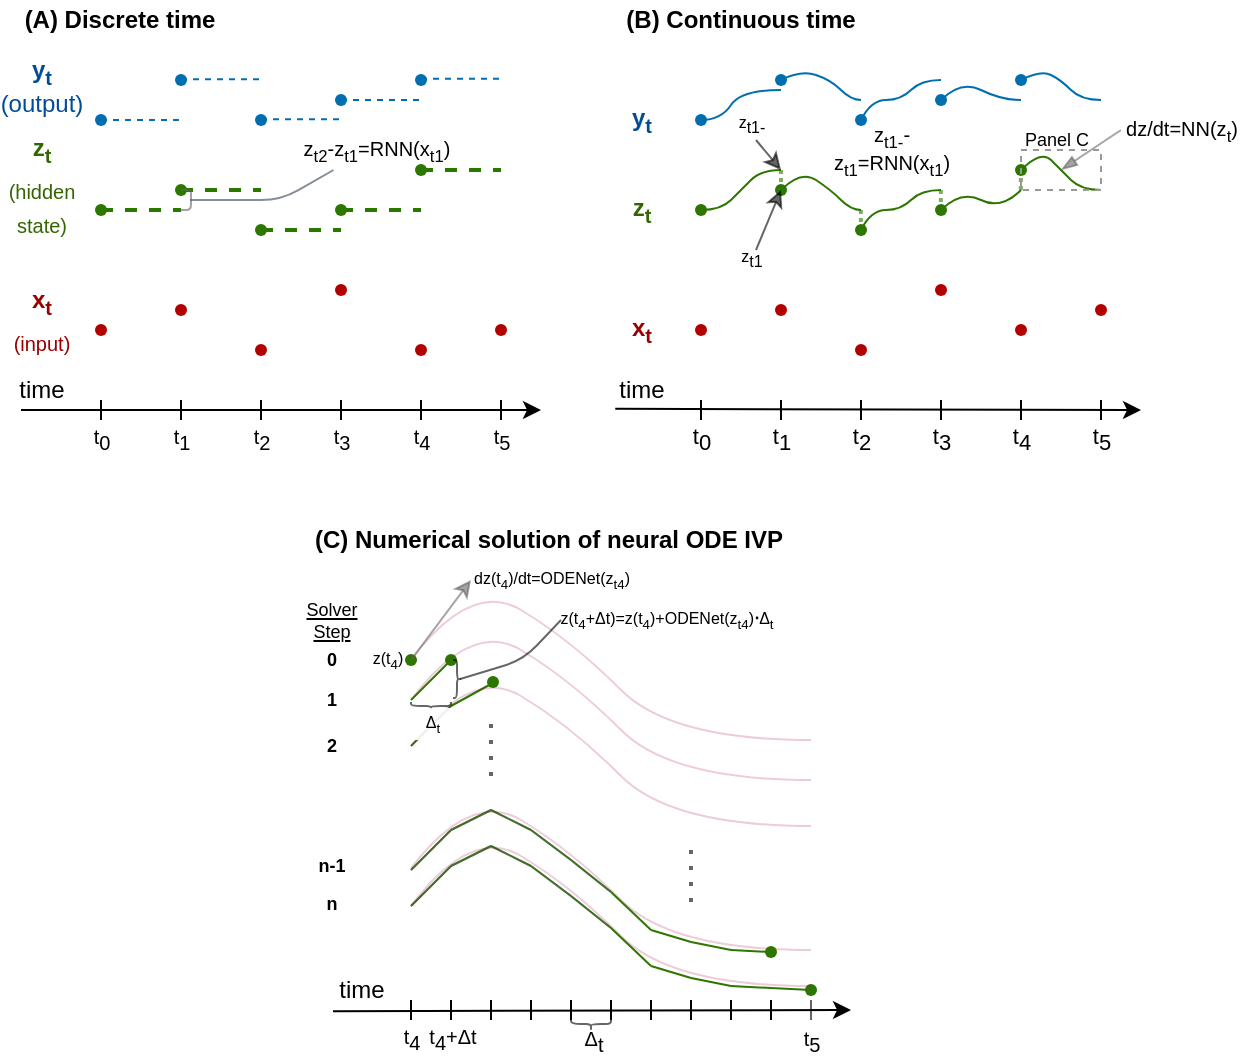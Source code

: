 <mxfile version="15.1.0" type="github">
  <diagram id="jBadv7jzQk303qV6k1zK" name="Page-1">
    <mxGraphModel dx="1648" dy="905" grid="1" gridSize="10" guides="1" tooltips="1" connect="1" arrows="1" fold="1" page="1" pageScale="1" pageWidth="850" pageHeight="1100" math="0" shadow="0">
      <root>
        <mxCell id="0" />
        <mxCell id="1" parent="0" />
        <mxCell id="RxjEodVqocuGxgpkdKOe-25" value="" style="endArrow=none;html=1;fontSize=8;fontColor=#000000;strokeWidth=1;fillColor=#60a917;strokeColor=#2D7600;" parent="1" edge="1">
          <mxGeometry width="50" height="50" relative="1" as="geometry">
            <mxPoint x="242.5" y="453" as="sourcePoint" />
            <mxPoint x="262.5" y="442" as="targetPoint" />
          </mxGeometry>
        </mxCell>
        <mxCell id="RxjEodVqocuGxgpkdKOe-24" value="" style="endArrow=none;html=1;fontSize=8;fontColor=#000000;strokeWidth=1;fillColor=#60a917;strokeColor=#2D7600;" parent="1" edge="1">
          <mxGeometry width="50" height="50" relative="1" as="geometry">
            <mxPoint x="222.5" y="473" as="sourcePoint" />
            <mxPoint x="242.5" y="453" as="targetPoint" />
          </mxGeometry>
        </mxCell>
        <mxCell id="R_-WvSaThvEhrNufHfvD-218" value="" style="curved=1;endArrow=none;html=1;fontSize=8;fontColor=#000000;strokeWidth=1;opacity=20;endFill=0;fillColor=#d80073;strokeColor=#A50040;" parent="1" edge="1">
          <mxGeometry width="50" height="50" relative="1" as="geometry">
            <mxPoint x="222.5" y="473" as="sourcePoint" />
            <mxPoint x="422.5" y="513" as="targetPoint" />
            <Array as="points">
              <mxPoint x="252.5" y="433" />
              <mxPoint x="302.5" y="463" />
              <mxPoint x="352.5" y="513" />
            </Array>
          </mxGeometry>
        </mxCell>
        <mxCell id="R_-WvSaThvEhrNufHfvD-186" value="" style="shape=waypoint;sketch=0;fillStyle=solid;size=6;pointerEvents=1;points=[];fillColor=#60a917;resizable=0;rotatable=0;perimeter=centerPerimeter;snapToPoint=1;fontSize=8;fontColor=#ffffff;strokeWidth=1;strokeColor=#2D7600;" parent="1" vertex="1">
          <mxGeometry x="202.5" y="410" width="40" height="40" as="geometry" />
        </mxCell>
        <mxCell id="R_-WvSaThvEhrNufHfvD-189" value="" style="shape=waypoint;sketch=0;fillStyle=solid;size=6;pointerEvents=1;points=[];fillColor=#60a917;resizable=0;rotatable=0;perimeter=centerPerimeter;snapToPoint=1;fontSize=8;fontColor=#ffffff;strokeWidth=1;strokeColor=#2D7600;" parent="1" vertex="1">
          <mxGeometry x="222.5" y="410" width="40" height="40" as="geometry" />
        </mxCell>
        <mxCell id="R_-WvSaThvEhrNufHfvD-1" value="" style="endArrow=classic;html=1;endFill=1;exitX=0.25;exitY=1;exitDx=0;exitDy=0;" parent="1" edge="1" source="R_-WvSaThvEhrNufHfvD-61">
          <mxGeometry width="50" height="50" relative="1" as="geometry">
            <mxPoint x="47.5" y="305" as="sourcePoint" />
            <mxPoint x="287.5" y="305" as="targetPoint" />
          </mxGeometry>
        </mxCell>
        <mxCell id="R_-WvSaThvEhrNufHfvD-2" value="" style="shape=waypoint;sketch=0;fillStyle=solid;size=6;pointerEvents=1;points=[];fillColor=#e51400;resizable=0;rotatable=0;perimeter=centerPerimeter;snapToPoint=1;strokeColor=#B20000;fontColor=#ffffff;" parent="1" vertex="1">
          <mxGeometry x="47.5" y="245" width="40" height="40" as="geometry" />
        </mxCell>
        <mxCell id="R_-WvSaThvEhrNufHfvD-9" value="" style="line;strokeWidth=1;direction=south;html=1;" parent="1" vertex="1">
          <mxGeometry x="62.5" y="300" width="10" height="10" as="geometry" />
        </mxCell>
        <mxCell id="R_-WvSaThvEhrNufHfvD-11" value="" style="line;strokeWidth=1;direction=south;html=1;" parent="1" vertex="1">
          <mxGeometry x="102.5" y="300" width="10" height="10" as="geometry" />
        </mxCell>
        <mxCell id="R_-WvSaThvEhrNufHfvD-12" value="" style="shape=waypoint;sketch=0;fillStyle=solid;size=6;pointerEvents=1;points=[];fillColor=#e51400;resizable=0;rotatable=0;perimeter=centerPerimeter;snapToPoint=1;strokeColor=#B20000;fontColor=#ffffff;" parent="1" vertex="1">
          <mxGeometry x="87.5" y="235" width="40" height="40" as="geometry" />
        </mxCell>
        <mxCell id="R_-WvSaThvEhrNufHfvD-14" value="" style="line;strokeWidth=1;direction=south;html=1;" parent="1" vertex="1">
          <mxGeometry x="142.5" y="300" width="10" height="10" as="geometry" />
        </mxCell>
        <mxCell id="R_-WvSaThvEhrNufHfvD-15" value="" style="shape=waypoint;sketch=0;fillStyle=solid;size=6;pointerEvents=1;points=[];fillColor=#e51400;resizable=0;rotatable=0;perimeter=centerPerimeter;snapToPoint=1;strokeColor=#B20000;fontColor=#ffffff;" parent="1" vertex="1">
          <mxGeometry x="127.5" y="255" width="40" height="40" as="geometry" />
        </mxCell>
        <mxCell id="R_-WvSaThvEhrNufHfvD-16" value="" style="shape=waypoint;sketch=0;fillStyle=solid;size=6;pointerEvents=1;points=[];fillColor=#e51400;resizable=0;rotatable=0;perimeter=centerPerimeter;snapToPoint=1;strokeColor=#B20000;fontColor=#ffffff;" parent="1" vertex="1">
          <mxGeometry x="167.5" y="225" width="40" height="40" as="geometry" />
        </mxCell>
        <mxCell id="R_-WvSaThvEhrNufHfvD-18" value="" style="shape=waypoint;sketch=0;fillStyle=solid;size=6;pointerEvents=1;points=[];fillColor=#e51400;resizable=0;rotatable=0;perimeter=centerPerimeter;snapToPoint=1;strokeColor=#B20000;fontColor=#ffffff;" parent="1" vertex="1">
          <mxGeometry x="207.5" y="255" width="40" height="40" as="geometry" />
        </mxCell>
        <mxCell id="R_-WvSaThvEhrNufHfvD-20" value="" style="line;strokeWidth=1;direction=south;html=1;" parent="1" vertex="1">
          <mxGeometry x="182.5" y="300" width="10" height="10" as="geometry" />
        </mxCell>
        <mxCell id="R_-WvSaThvEhrNufHfvD-21" value="" style="line;strokeWidth=1;direction=south;html=1;" parent="1" vertex="1">
          <mxGeometry x="222.5" y="300" width="10" height="10" as="geometry" />
        </mxCell>
        <mxCell id="R_-WvSaThvEhrNufHfvD-22" value="" style="line;strokeWidth=1;direction=south;html=1;" parent="1" vertex="1">
          <mxGeometry x="262.5" y="300" width="10" height="10" as="geometry" />
        </mxCell>
        <mxCell id="R_-WvSaThvEhrNufHfvD-26" value="" style="shape=waypoint;sketch=0;fillStyle=solid;size=6;pointerEvents=1;points=[];fillColor=#60a917;resizable=0;rotatable=0;perimeter=centerPerimeter;snapToPoint=1;strokeColor=#2D7600;fontColor=#ffffff;" parent="1" vertex="1">
          <mxGeometry x="47.5" y="185" width="40" height="40" as="geometry" />
        </mxCell>
        <mxCell id="R_-WvSaThvEhrNufHfvD-27" value="" style="shape=waypoint;sketch=0;fillStyle=solid;size=6;pointerEvents=1;points=[];fillColor=#60a917;resizable=0;rotatable=0;perimeter=centerPerimeter;snapToPoint=1;strokeColor=#2D7600;fontColor=#ffffff;" parent="1" vertex="1">
          <mxGeometry x="87.5" y="175" width="40" height="40" as="geometry" />
        </mxCell>
        <mxCell id="R_-WvSaThvEhrNufHfvD-28" value="" style="shape=waypoint;sketch=0;fillStyle=solid;size=6;pointerEvents=1;points=[];fillColor=#60a917;resizable=0;rotatable=0;perimeter=centerPerimeter;snapToPoint=1;strokeColor=#2D7600;fontColor=#ffffff;" parent="1" vertex="1">
          <mxGeometry x="127.5" y="195" width="40" height="40" as="geometry" />
        </mxCell>
        <mxCell id="R_-WvSaThvEhrNufHfvD-29" value="" style="shape=waypoint;sketch=0;fillStyle=solid;size=6;pointerEvents=1;points=[];fillColor=#60a917;resizable=0;rotatable=0;perimeter=centerPerimeter;snapToPoint=1;strokeColor=#2D7600;fontColor=#ffffff;" parent="1" vertex="1">
          <mxGeometry x="167.5" y="185" width="40" height="40" as="geometry" />
        </mxCell>
        <mxCell id="R_-WvSaThvEhrNufHfvD-30" value="" style="shape=waypoint;sketch=0;fillStyle=solid;size=6;pointerEvents=1;points=[];fillColor=#60a917;resizable=0;rotatable=0;perimeter=centerPerimeter;snapToPoint=1;strokeColor=#2D7600;fontColor=#ffffff;" parent="1" vertex="1">
          <mxGeometry x="207.5" y="165" width="40" height="40" as="geometry" />
        </mxCell>
        <mxCell id="R_-WvSaThvEhrNufHfvD-33" value="" style="line;strokeWidth=2;html=1;fillColor=#60a917;strokeColor=#2D7600;fontColor=#ffffff;dashed=1;" parent="1" vertex="1">
          <mxGeometry x="67.5" y="200" width="40" height="10" as="geometry" />
        </mxCell>
        <mxCell id="R_-WvSaThvEhrNufHfvD-34" value="" style="line;strokeWidth=2;html=1;fillColor=#60a917;strokeColor=#2D7600;fontColor=#ffffff;dashed=1;" parent="1" vertex="1">
          <mxGeometry x="107.5" y="190" width="40" height="10" as="geometry" />
        </mxCell>
        <mxCell id="R_-WvSaThvEhrNufHfvD-35" value="" style="line;strokeWidth=2;html=1;fillColor=#60a917;strokeColor=#2D7600;fontColor=#ffffff;dashed=1;" parent="1" vertex="1">
          <mxGeometry x="147.5" y="210" width="40" height="10" as="geometry" />
        </mxCell>
        <mxCell id="R_-WvSaThvEhrNufHfvD-36" value="" style="line;strokeWidth=2;html=1;fillColor=#60a917;strokeColor=#2D7600;fontColor=#ffffff;dashed=1;" parent="1" vertex="1">
          <mxGeometry x="187.5" y="200" width="40" height="10" as="geometry" />
        </mxCell>
        <mxCell id="R_-WvSaThvEhrNufHfvD-37" value="" style="line;strokeWidth=2;html=1;fillColor=#60a917;strokeColor=#2D7600;fontColor=#ffffff;dashed=1;" parent="1" vertex="1">
          <mxGeometry x="227.5" y="180" width="40" height="10" as="geometry" />
        </mxCell>
        <mxCell id="R_-WvSaThvEhrNufHfvD-42" value="" style="shape=waypoint;sketch=0;fillStyle=solid;size=6;pointerEvents=1;points=[];fillColor=#1ba1e2;resizable=0;rotatable=0;perimeter=centerPerimeter;snapToPoint=1;strokeColor=#006EAF;fontColor=#ffffff;" parent="1" vertex="1">
          <mxGeometry x="47.5" y="140" width="40" height="40" as="geometry" />
        </mxCell>
        <mxCell id="R_-WvSaThvEhrNufHfvD-43" value="" style="shape=waypoint;sketch=0;fillStyle=solid;size=6;pointerEvents=1;points=[];fillColor=#1ba1e2;resizable=0;rotatable=0;perimeter=centerPerimeter;snapToPoint=1;strokeColor=#006EAF;fontColor=#ffffff;" parent="1" vertex="1">
          <mxGeometry x="87.5" y="120" width="40" height="40" as="geometry" />
        </mxCell>
        <mxCell id="R_-WvSaThvEhrNufHfvD-44" value="" style="shape=waypoint;sketch=0;fillStyle=solid;size=6;pointerEvents=1;points=[];fillColor=#1ba1e2;resizable=0;rotatable=0;perimeter=centerPerimeter;snapToPoint=1;strokeColor=#006EAF;fontColor=#ffffff;" parent="1" vertex="1">
          <mxGeometry x="127.5" y="140" width="40" height="40" as="geometry" />
        </mxCell>
        <mxCell id="R_-WvSaThvEhrNufHfvD-45" value="" style="shape=waypoint;sketch=0;fillStyle=solid;size=6;pointerEvents=1;points=[];fillColor=#1ba1e2;resizable=0;rotatable=0;perimeter=centerPerimeter;snapToPoint=1;strokeColor=#006EAF;fontColor=#ffffff;" parent="1" vertex="1">
          <mxGeometry x="167.5" y="130" width="40" height="40" as="geometry" />
        </mxCell>
        <mxCell id="R_-WvSaThvEhrNufHfvD-46" value="" style="shape=waypoint;sketch=0;fillStyle=solid;size=6;pointerEvents=1;points=[];fillColor=#1ba1e2;resizable=0;rotatable=0;perimeter=centerPerimeter;snapToPoint=1;strokeColor=#006EAF;fontColor=#ffffff;" parent="1" vertex="1">
          <mxGeometry x="207.5" y="120" width="40" height="40" as="geometry" />
        </mxCell>
        <mxCell id="R_-WvSaThvEhrNufHfvD-50" value="t&lt;sub style=&quot;font-size: 10px;&quot;&gt;0&lt;/sub&gt;" style="text;html=1;strokeColor=none;fillColor=none;align=center;verticalAlign=middle;whiteSpace=wrap;rounded=0;fontSize=10;" parent="1" vertex="1">
          <mxGeometry x="47.5" y="310" width="40" height="20" as="geometry" />
        </mxCell>
        <mxCell id="R_-WvSaThvEhrNufHfvD-51" value="t&lt;sub style=&quot;font-size: 10px;&quot;&gt;1&lt;/sub&gt;" style="text;html=1;strokeColor=none;fillColor=none;align=center;verticalAlign=middle;whiteSpace=wrap;rounded=0;fontSize=10;" parent="1" vertex="1">
          <mxGeometry x="87.5" y="310" width="40" height="20" as="geometry" />
        </mxCell>
        <mxCell id="R_-WvSaThvEhrNufHfvD-52" value="t&lt;sub style=&quot;font-size: 10px;&quot;&gt;2&lt;/sub&gt;" style="text;html=1;strokeColor=none;fillColor=none;align=center;verticalAlign=middle;whiteSpace=wrap;rounded=0;fontSize=10;" parent="1" vertex="1">
          <mxGeometry x="127.5" y="310" width="40" height="20" as="geometry" />
        </mxCell>
        <mxCell id="R_-WvSaThvEhrNufHfvD-53" value="t&lt;sub style=&quot;font-size: 10px;&quot;&gt;3&lt;/sub&gt;" style="text;html=1;strokeColor=none;fillColor=none;align=center;verticalAlign=middle;whiteSpace=wrap;rounded=0;fontSize=10;" parent="1" vertex="1">
          <mxGeometry x="167.5" y="310" width="40" height="20" as="geometry" />
        </mxCell>
        <mxCell id="R_-WvSaThvEhrNufHfvD-54" value="t&lt;sub style=&quot;font-size: 10px;&quot;&gt;4&lt;/sub&gt;" style="text;html=1;strokeColor=none;fillColor=none;align=center;verticalAlign=middle;whiteSpace=wrap;rounded=0;fontSize=10;" parent="1" vertex="1">
          <mxGeometry x="207.5" y="310" width="40" height="20" as="geometry" />
        </mxCell>
        <mxCell id="R_-WvSaThvEhrNufHfvD-55" value="t&lt;sub style=&quot;font-size: 10px;&quot;&gt;5&lt;/sub&gt;" style="text;html=1;strokeColor=none;fillColor=none;align=center;verticalAlign=middle;whiteSpace=wrap;rounded=0;fontSize=10;" parent="1" vertex="1">
          <mxGeometry x="247.5" y="310" width="40" height="20" as="geometry" />
        </mxCell>
        <mxCell id="R_-WvSaThvEhrNufHfvD-57" value="&lt;div&gt;y&lt;sub&gt;t&lt;/sub&gt;&lt;/div&gt;&lt;div&gt;&lt;span style=&quot;font-weight: normal&quot;&gt;(output)&lt;/span&gt;&lt;/div&gt;" style="text;align=center;verticalAlign=middle;rounded=0;fontColor=#004C99;fontStyle=1;spacing=0;whiteSpace=wrap;html=1;" parent="1" vertex="1">
          <mxGeometry x="17.5" y="120" width="40" height="45" as="geometry" />
        </mxCell>
        <mxCell id="R_-WvSaThvEhrNufHfvD-58" value="&lt;div&gt;z&lt;sub&gt;t&lt;/sub&gt;&lt;/div&gt;&lt;div&gt;&lt;sub&gt;&lt;span style=&quot;font-weight: normal&quot;&gt;(hidden state)&lt;/span&gt;&lt;br&gt;&lt;/sub&gt;&lt;/div&gt;" style="text;html=1;align=center;verticalAlign=middle;whiteSpace=wrap;rounded=0;fontColor=#336600;fontStyle=1" parent="1" vertex="1">
          <mxGeometry x="17.5" y="165" width="40" height="55" as="geometry" />
        </mxCell>
        <mxCell id="R_-WvSaThvEhrNufHfvD-59" value="&lt;div&gt;x&lt;sub&gt;t&lt;/sub&gt;&lt;/div&gt;&lt;div&gt;&lt;sub&gt;&lt;span style=&quot;font-weight: normal&quot;&gt;(input)&lt;/span&gt;&lt;br&gt;&lt;/sub&gt;&lt;/div&gt;" style="text;html=1;align=center;verticalAlign=middle;whiteSpace=wrap;rounded=0;fontStyle=1;fontColor=#990000;" parent="1" vertex="1">
          <mxGeometry x="17.5" y="235" width="40" height="50" as="geometry" />
        </mxCell>
        <mxCell id="R_-WvSaThvEhrNufHfvD-61" value="time" style="text;html=1;strokeColor=none;fillColor=none;align=center;verticalAlign=middle;whiteSpace=wrap;rounded=0;" parent="1" vertex="1">
          <mxGeometry x="17.5" y="285" width="40" height="20" as="geometry" />
        </mxCell>
        <mxCell id="R_-WvSaThvEhrNufHfvD-63" value="" style="endArrow=none;dashed=1;html=1;fontColor=#000000;exitX=0.582;exitY=0.503;exitDx=0;exitDy=0;exitPerimeter=0;fillColor=#1ba1e2;strokeColor=#006EAF;" parent="1" source="R_-WvSaThvEhrNufHfvD-42" edge="1">
          <mxGeometry width="50" height="50" relative="1" as="geometry">
            <mxPoint x="167.5" y="185" as="sourcePoint" />
            <mxPoint x="107.5" y="160" as="targetPoint" />
          </mxGeometry>
        </mxCell>
        <mxCell id="R_-WvSaThvEhrNufHfvD-64" value="" style="endArrow=none;dashed=1;html=1;fontColor=#000000;exitX=0.582;exitY=0.503;exitDx=0;exitDy=0;exitPerimeter=0;fillColor=#1ba1e2;strokeColor=#006EAF;" parent="1" edge="1">
          <mxGeometry width="50" height="50" relative="1" as="geometry">
            <mxPoint x="107.5" y="139.67" as="sourcePoint" />
            <mxPoint x="147.5" y="139.67" as="targetPoint" />
          </mxGeometry>
        </mxCell>
        <mxCell id="R_-WvSaThvEhrNufHfvD-65" value="" style="endArrow=none;dashed=1;html=1;fontColor=#000000;exitX=0.582;exitY=0.503;exitDx=0;exitDy=0;exitPerimeter=0;fillColor=#1ba1e2;strokeColor=#006EAF;" parent="1" edge="1">
          <mxGeometry width="50" height="50" relative="1" as="geometry">
            <mxPoint x="147.5" y="159.67" as="sourcePoint" />
            <mxPoint x="187.5" y="159.67" as="targetPoint" />
          </mxGeometry>
        </mxCell>
        <mxCell id="R_-WvSaThvEhrNufHfvD-67" value="" style="endArrow=none;dashed=1;html=1;fontColor=#000000;exitX=0.582;exitY=0.503;exitDx=0;exitDy=0;exitPerimeter=0;fillColor=#1ba1e2;strokeColor=#006EAF;" parent="1" edge="1">
          <mxGeometry width="50" height="50" relative="1" as="geometry">
            <mxPoint x="187.5" y="150.0" as="sourcePoint" />
            <mxPoint x="227.5" y="150.0" as="targetPoint" />
          </mxGeometry>
        </mxCell>
        <mxCell id="R_-WvSaThvEhrNufHfvD-68" value="" style="endArrow=none;dashed=1;html=1;fontColor=#000000;exitX=0.582;exitY=0.503;exitDx=0;exitDy=0;exitPerimeter=0;fillColor=#1ba1e2;strokeColor=#006EAF;" parent="1" edge="1">
          <mxGeometry width="50" height="50" relative="1" as="geometry">
            <mxPoint x="227.5" y="139.43" as="sourcePoint" />
            <mxPoint x="267.5" y="139.43" as="targetPoint" />
          </mxGeometry>
        </mxCell>
        <mxCell id="R_-WvSaThvEhrNufHfvD-70" value="" style="endArrow=classic;html=1;endFill=1;exitX=0.178;exitY=0.97;exitDx=0;exitDy=0;exitPerimeter=0;" parent="1" edge="1" source="R_-WvSaThvEhrNufHfvD-112">
          <mxGeometry width="50" height="50" relative="1" as="geometry">
            <mxPoint x="347.5" y="305" as="sourcePoint" />
            <mxPoint x="587.5" y="305" as="targetPoint" />
          </mxGeometry>
        </mxCell>
        <mxCell id="R_-WvSaThvEhrNufHfvD-71" value="" style="shape=waypoint;sketch=0;fillStyle=solid;size=6;pointerEvents=1;points=[];fillColor=#e51400;resizable=0;rotatable=0;perimeter=centerPerimeter;snapToPoint=1;strokeColor=#B20000;fontColor=#ffffff;" parent="1" vertex="1">
          <mxGeometry x="347.5" y="245" width="40" height="40" as="geometry" />
        </mxCell>
        <mxCell id="R_-WvSaThvEhrNufHfvD-72" value="" style="line;strokeWidth=1;direction=south;html=1;" parent="1" vertex="1">
          <mxGeometry x="362.5" y="300" width="10" height="10" as="geometry" />
        </mxCell>
        <mxCell id="R_-WvSaThvEhrNufHfvD-73" value="" style="line;strokeWidth=1;direction=south;html=1;" parent="1" vertex="1">
          <mxGeometry x="402.5" y="300" width="10" height="10" as="geometry" />
        </mxCell>
        <mxCell id="R_-WvSaThvEhrNufHfvD-74" value="" style="shape=waypoint;sketch=0;fillStyle=solid;size=6;pointerEvents=1;points=[];fillColor=#e51400;resizable=0;rotatable=0;perimeter=centerPerimeter;snapToPoint=1;strokeColor=#B20000;fontColor=#ffffff;" parent="1" vertex="1">
          <mxGeometry x="387.5" y="235" width="40" height="40" as="geometry" />
        </mxCell>
        <mxCell id="R_-WvSaThvEhrNufHfvD-75" value="" style="line;strokeWidth=1;direction=south;html=1;" parent="1" vertex="1">
          <mxGeometry x="442.5" y="300" width="10" height="10" as="geometry" />
        </mxCell>
        <mxCell id="R_-WvSaThvEhrNufHfvD-76" value="" style="shape=waypoint;sketch=0;fillStyle=solid;size=6;pointerEvents=1;points=[];fillColor=#e51400;resizable=0;rotatable=0;perimeter=centerPerimeter;snapToPoint=1;strokeColor=#B20000;fontColor=#ffffff;" parent="1" vertex="1">
          <mxGeometry x="427.5" y="255" width="40" height="40" as="geometry" />
        </mxCell>
        <mxCell id="R_-WvSaThvEhrNufHfvD-77" value="" style="shape=waypoint;sketch=0;fillStyle=solid;size=6;pointerEvents=1;points=[];fillColor=#e51400;resizable=0;rotatable=0;perimeter=centerPerimeter;snapToPoint=1;strokeColor=#B20000;fontColor=#ffffff;" parent="1" vertex="1">
          <mxGeometry x="467.5" y="225" width="40" height="40" as="geometry" />
        </mxCell>
        <mxCell id="R_-WvSaThvEhrNufHfvD-78" value="" style="shape=waypoint;sketch=0;fillStyle=solid;size=6;pointerEvents=1;points=[];fillColor=#e51400;resizable=0;rotatable=0;perimeter=centerPerimeter;snapToPoint=1;strokeColor=#B20000;fontColor=#ffffff;" parent="1" vertex="1">
          <mxGeometry x="507.5" y="245" width="40" height="40" as="geometry" />
        </mxCell>
        <mxCell id="R_-WvSaThvEhrNufHfvD-79" value="" style="line;strokeWidth=1;direction=south;html=1;" parent="1" vertex="1">
          <mxGeometry x="482.5" y="300" width="10" height="10" as="geometry" />
        </mxCell>
        <mxCell id="R_-WvSaThvEhrNufHfvD-80" value="" style="line;strokeWidth=1;direction=south;html=1;" parent="1" vertex="1">
          <mxGeometry x="522.5" y="300" width="10" height="10" as="geometry" />
        </mxCell>
        <mxCell id="R_-WvSaThvEhrNufHfvD-81" value="" style="line;strokeWidth=1;direction=south;html=1;" parent="1" vertex="1">
          <mxGeometry x="562.5" y="300" width="10" height="10" as="geometry" />
        </mxCell>
        <mxCell id="R_-WvSaThvEhrNufHfvD-82" value="" style="shape=waypoint;sketch=0;fillStyle=solid;size=6;pointerEvents=1;points=[];fillColor=#e51400;resizable=0;rotatable=0;perimeter=centerPerimeter;snapToPoint=1;strokeColor=#B20000;fontColor=#ffffff;" parent="1" vertex="1">
          <mxGeometry x="547.5" y="235" width="40" height="40" as="geometry" />
        </mxCell>
        <mxCell id="R_-WvSaThvEhrNufHfvD-84" value="" style="shape=waypoint;sketch=0;fillStyle=solid;size=6;pointerEvents=1;points=[];fillColor=#60a917;resizable=0;rotatable=0;perimeter=centerPerimeter;snapToPoint=1;strokeColor=#2D7600;fontColor=#ffffff;" parent="1" vertex="1">
          <mxGeometry x="347.5" y="185" width="40" height="40" as="geometry" />
        </mxCell>
        <mxCell id="R_-WvSaThvEhrNufHfvD-85" value="" style="shape=waypoint;sketch=0;fillStyle=solid;size=6;pointerEvents=1;points=[];fillColor=#60a917;resizable=0;rotatable=0;perimeter=centerPerimeter;snapToPoint=1;strokeColor=#2D7600;fontColor=#ffffff;" parent="1" vertex="1">
          <mxGeometry x="387.5" y="175" width="40" height="40" as="geometry" />
        </mxCell>
        <mxCell id="R_-WvSaThvEhrNufHfvD-86" value="" style="shape=waypoint;sketch=0;fillStyle=solid;size=6;pointerEvents=1;points=[];fillColor=#60a917;resizable=0;rotatable=0;perimeter=centerPerimeter;snapToPoint=1;strokeColor=#2D7600;fontColor=#ffffff;" parent="1" vertex="1">
          <mxGeometry x="427.5" y="195" width="40" height="40" as="geometry" />
        </mxCell>
        <mxCell id="R_-WvSaThvEhrNufHfvD-87" value="" style="shape=waypoint;sketch=0;fillStyle=solid;size=6;pointerEvents=1;points=[];fillColor=#60a917;resizable=0;rotatable=0;perimeter=centerPerimeter;snapToPoint=1;strokeColor=#2D7600;fontColor=#ffffff;" parent="1" vertex="1">
          <mxGeometry x="467.5" y="185" width="40" height="40" as="geometry" />
        </mxCell>
        <mxCell id="R_-WvSaThvEhrNufHfvD-88" value="" style="shape=waypoint;sketch=0;fillStyle=solid;size=6;pointerEvents=1;points=[];fillColor=#60a917;resizable=0;rotatable=0;perimeter=centerPerimeter;snapToPoint=1;strokeColor=#2D7600;fontColor=#ffffff;" parent="1" vertex="1">
          <mxGeometry x="507.5" y="165" width="40" height="40" as="geometry" />
        </mxCell>
        <mxCell id="R_-WvSaThvEhrNufHfvD-96" value="" style="shape=waypoint;sketch=0;fillStyle=solid;size=6;pointerEvents=1;points=[];fillColor=#1ba1e2;resizable=0;rotatable=0;perimeter=centerPerimeter;snapToPoint=1;strokeColor=#006EAF;fontColor=#ffffff;" parent="1" vertex="1">
          <mxGeometry x="347.5" y="140" width="40" height="40" as="geometry" />
        </mxCell>
        <mxCell id="R_-WvSaThvEhrNufHfvD-98" value="" style="shape=waypoint;sketch=0;fillStyle=solid;size=6;pointerEvents=1;points=[];fillColor=#1ba1e2;resizable=0;rotatable=0;perimeter=centerPerimeter;snapToPoint=1;strokeColor=#006EAF;fontColor=#ffffff;" parent="1" vertex="1">
          <mxGeometry x="427.5" y="140" width="40" height="40" as="geometry" />
        </mxCell>
        <mxCell id="R_-WvSaThvEhrNufHfvD-102" value="t&lt;sub style=&quot;font-size: 11px;&quot;&gt;0&lt;/sub&gt;" style="text;html=1;strokeColor=none;fillColor=none;align=center;verticalAlign=middle;whiteSpace=wrap;rounded=0;fontSize=11;" parent="1" vertex="1">
          <mxGeometry x="347.5" y="310" width="40" height="20" as="geometry" />
        </mxCell>
        <mxCell id="R_-WvSaThvEhrNufHfvD-103" value="t&lt;sub style=&quot;font-size: 11px;&quot;&gt;1&lt;/sub&gt;" style="text;html=1;strokeColor=none;fillColor=none;align=center;verticalAlign=middle;whiteSpace=wrap;rounded=0;fontSize=11;" parent="1" vertex="1">
          <mxGeometry x="387.5" y="310" width="40" height="20" as="geometry" />
        </mxCell>
        <mxCell id="R_-WvSaThvEhrNufHfvD-104" value="t&lt;sub style=&quot;font-size: 11px;&quot;&gt;2&lt;/sub&gt;" style="text;html=1;strokeColor=none;fillColor=none;align=center;verticalAlign=middle;whiteSpace=wrap;rounded=0;fontSize=11;" parent="1" vertex="1">
          <mxGeometry x="427.5" y="310" width="40" height="20" as="geometry" />
        </mxCell>
        <mxCell id="R_-WvSaThvEhrNufHfvD-105" value="t&lt;sub style=&quot;font-size: 11px;&quot;&gt;3&lt;/sub&gt;" style="text;html=1;strokeColor=none;fillColor=none;align=center;verticalAlign=middle;whiteSpace=wrap;rounded=0;fontSize=11;" parent="1" vertex="1">
          <mxGeometry x="467.5" y="310" width="40" height="20" as="geometry" />
        </mxCell>
        <mxCell id="R_-WvSaThvEhrNufHfvD-106" value="t&lt;sub style=&quot;font-size: 11px;&quot;&gt;4&lt;/sub&gt;" style="text;html=1;strokeColor=none;fillColor=none;align=center;verticalAlign=middle;whiteSpace=wrap;rounded=0;fontSize=11;" parent="1" vertex="1">
          <mxGeometry x="507.5" y="310" width="40" height="20" as="geometry" />
        </mxCell>
        <mxCell id="R_-WvSaThvEhrNufHfvD-107" value="t&lt;sub style=&quot;font-size: 11px;&quot;&gt;5&lt;/sub&gt;" style="text;html=1;strokeColor=none;fillColor=none;align=center;verticalAlign=middle;whiteSpace=wrap;rounded=0;fontSize=11;" parent="1" vertex="1">
          <mxGeometry x="547.5" y="310" width="40" height="20" as="geometry" />
        </mxCell>
        <mxCell id="R_-WvSaThvEhrNufHfvD-109" value="y&lt;sub&gt;t&lt;/sub&gt;" style="text;html=1;align=center;verticalAlign=middle;whiteSpace=wrap;rounded=0;fontColor=#004C99;fontStyle=1" parent="1" vertex="1">
          <mxGeometry x="317.5" y="150" width="40" height="20" as="geometry" />
        </mxCell>
        <mxCell id="R_-WvSaThvEhrNufHfvD-110" value="z&lt;sub&gt;t&lt;/sub&gt;" style="text;html=1;align=center;verticalAlign=middle;whiteSpace=wrap;rounded=0;fontColor=#336600;fontStyle=1" parent="1" vertex="1">
          <mxGeometry x="317.5" y="195" width="40" height="20" as="geometry" />
        </mxCell>
        <mxCell id="R_-WvSaThvEhrNufHfvD-111" value="x&lt;sub&gt;t&lt;/sub&gt;" style="text;html=1;align=center;verticalAlign=middle;whiteSpace=wrap;rounded=0;fontStyle=1;fontColor=#990000;" parent="1" vertex="1">
          <mxGeometry x="317.5" y="255" width="40" height="20" as="geometry" />
        </mxCell>
        <mxCell id="R_-WvSaThvEhrNufHfvD-112" value="time" style="text;html=1;strokeColor=none;fillColor=none;align=center;verticalAlign=middle;whiteSpace=wrap;rounded=0;" parent="1" vertex="1">
          <mxGeometry x="317.5" y="285" width="40" height="20" as="geometry" />
        </mxCell>
        <mxCell id="R_-WvSaThvEhrNufHfvD-119" value="" style="shape=waypoint;sketch=0;fillStyle=solid;size=6;pointerEvents=1;points=[];fillColor=#e51400;resizable=0;rotatable=0;perimeter=centerPerimeter;snapToPoint=1;strokeColor=#B20000;fontColor=#ffffff;" parent="1" vertex="1">
          <mxGeometry x="247.5" y="245" width="40" height="40" as="geometry" />
        </mxCell>
        <mxCell id="R_-WvSaThvEhrNufHfvD-120" value="" style="endArrow=none;dashed=1;html=1;fontColor=#000000;exitX=0.582;exitY=0.503;exitDx=0;exitDy=0;exitPerimeter=0;fillColor=#1ba1e2;strokeColor=#006EAF;" parent="1" edge="1">
          <mxGeometry width="50" height="50" relative="1" as="geometry">
            <mxPoint x="487.5" y="150" as="sourcePoint" />
            <mxPoint x="487.5" y="150" as="targetPoint" />
          </mxGeometry>
        </mxCell>
        <mxCell id="R_-WvSaThvEhrNufHfvD-129" value="" style="curved=1;endArrow=none;html=1;fontColor=#000000;endFill=0;fillColor=#60a917;strokeColor=#2D7600;" parent="1" edge="1">
          <mxGeometry width="50" height="50" relative="1" as="geometry">
            <mxPoint x="367.5" y="205" as="sourcePoint" />
            <mxPoint x="407.5" y="185" as="targetPoint" />
            <Array as="points">
              <mxPoint x="377.5" y="205" />
              <mxPoint x="387.5" y="195" />
              <mxPoint x="397.5" y="185" />
            </Array>
          </mxGeometry>
        </mxCell>
        <mxCell id="R_-WvSaThvEhrNufHfvD-131" value="" style="curved=1;endArrow=none;html=1;fontColor=#000000;endFill=0;fillColor=#60a917;strokeColor=#2D7600;" parent="1" edge="1">
          <mxGeometry width="50" height="50" relative="1" as="geometry">
            <mxPoint x="447.5" y="215" as="sourcePoint" />
            <mxPoint x="487.5" y="195" as="targetPoint" />
            <Array as="points">
              <mxPoint x="452.5" y="205" />
              <mxPoint x="467.5" y="205" />
              <mxPoint x="477.5" y="195" />
            </Array>
          </mxGeometry>
        </mxCell>
        <mxCell id="R_-WvSaThvEhrNufHfvD-134" value="" style="curved=1;endArrow=none;html=1;fontColor=#000000;endFill=0;fillColor=#60a917;strokeColor=#2D7600;" parent="1" edge="1">
          <mxGeometry width="50" height="50" relative="1" as="geometry">
            <mxPoint x="527.5" y="185" as="sourcePoint" />
            <mxPoint x="567.5" y="195" as="targetPoint" />
            <Array as="points">
              <mxPoint x="537.5" y="175" />
              <mxPoint x="547.5" y="185" />
              <mxPoint x="557.5" y="195" />
            </Array>
          </mxGeometry>
        </mxCell>
        <mxCell id="R_-WvSaThvEhrNufHfvD-136" value="" style="curved=1;endArrow=none;html=1;fontColor=#000000;endFill=0;exitX=0.549;exitY=0.511;exitDx=0;exitDy=0;exitPerimeter=0;fillColor=#60a917;strokeColor=#2D7600;" parent="1" edge="1">
          <mxGeometry width="50" height="50" relative="1" as="geometry">
            <mxPoint x="407.5" y="195" as="sourcePoint" />
            <mxPoint x="447.5" y="205" as="targetPoint" />
            <Array as="points">
              <mxPoint x="417.5" y="185" />
              <mxPoint x="432.5" y="195" />
              <mxPoint x="442.5" y="205" />
            </Array>
          </mxGeometry>
        </mxCell>
        <mxCell id="R_-WvSaThvEhrNufHfvD-137" value="" style="curved=1;endArrow=none;html=1;fontColor=#000000;endFill=0;exitX=0.549;exitY=0.511;exitDx=0;exitDy=0;exitPerimeter=0;fillColor=#60a917;strokeColor=#2D7600;" parent="1" edge="1">
          <mxGeometry width="50" height="50" relative="1" as="geometry">
            <mxPoint x="487.5" y="205" as="sourcePoint" />
            <mxPoint x="527.5" y="195" as="targetPoint" />
            <Array as="points">
              <mxPoint x="497.5" y="195" />
              <mxPoint x="517.5" y="205" />
            </Array>
          </mxGeometry>
        </mxCell>
        <mxCell id="R_-WvSaThvEhrNufHfvD-140" value="" style="curved=1;endArrow=none;html=1;fontColor=#000000;endFill=0;fillColor=#1ba1e2;strokeColor=#006EAF;" parent="1" edge="1">
          <mxGeometry width="50" height="50" relative="1" as="geometry">
            <mxPoint x="367.5" y="160" as="sourcePoint" />
            <mxPoint x="407.5" y="145" as="targetPoint" />
            <Array as="points">
              <mxPoint x="377.5" y="160" />
              <mxPoint x="387.5" y="145" />
            </Array>
          </mxGeometry>
        </mxCell>
        <mxCell id="R_-WvSaThvEhrNufHfvD-142" value="" style="curved=1;endArrow=none;html=1;fontColor=#000000;endFill=0;exitDx=0;exitDy=0;exitPerimeter=0;fillColor=#1ba1e2;strokeColor=#006EAF;startArrow=none;" parent="1" source="R_-WvSaThvEhrNufHfvD-97" edge="1">
          <mxGeometry width="50" height="50" relative="1" as="geometry">
            <mxPoint x="407.5" y="140" as="sourcePoint" />
            <mxPoint x="447.5" y="150" as="targetPoint" />
            <Array as="points">
              <mxPoint x="417.5" y="135" />
              <mxPoint x="432.5" y="140" />
              <mxPoint x="442.5" y="150" />
            </Array>
          </mxGeometry>
        </mxCell>
        <mxCell id="R_-WvSaThvEhrNufHfvD-143" value="" style="curved=1;endArrow=none;html=1;fontColor=#000000;endFill=0;fillColor=#1ba1e2;strokeColor=#006EAF;" parent="1" edge="1">
          <mxGeometry width="50" height="50" relative="1" as="geometry">
            <mxPoint x="447.5" y="160" as="sourcePoint" />
            <mxPoint x="487.5" y="140" as="targetPoint" />
            <Array as="points">
              <mxPoint x="452.5" y="150" />
              <mxPoint x="467.5" y="150" />
              <mxPoint x="477.5" y="140" />
            </Array>
          </mxGeometry>
        </mxCell>
        <mxCell id="R_-WvSaThvEhrNufHfvD-144" value="" style="curved=1;endArrow=none;html=1;fontColor=#000000;endFill=0;exitX=0.549;exitY=0.511;exitDx=0;exitDy=0;exitPerimeter=0;fillColor=#1ba1e2;strokeColor=#006EAF;" parent="1" edge="1">
          <mxGeometry width="50" height="50" relative="1" as="geometry">
            <mxPoint x="487.5" y="150" as="sourcePoint" />
            <mxPoint x="527.5" y="150" as="targetPoint" />
            <Array as="points">
              <mxPoint x="497.5" y="140" />
              <mxPoint x="517.5" y="150" />
            </Array>
          </mxGeometry>
        </mxCell>
        <mxCell id="R_-WvSaThvEhrNufHfvD-145" value="" style="curved=1;endArrow=none;html=1;fontColor=#000000;endFill=0;fillColor=#1ba1e2;strokeColor=#006EAF;" parent="1" edge="1">
          <mxGeometry width="50" height="50" relative="1" as="geometry">
            <mxPoint x="527.5" y="140" as="sourcePoint" />
            <mxPoint x="567.5" y="150" as="targetPoint" />
            <Array as="points">
              <mxPoint x="537.5" y="135" />
              <mxPoint x="547.5" y="140" />
              <mxPoint x="557.5" y="150" />
            </Array>
          </mxGeometry>
        </mxCell>
        <mxCell id="R_-WvSaThvEhrNufHfvD-97" value="" style="shape=waypoint;sketch=0;fillStyle=solid;size=6;pointerEvents=1;points=[];fillColor=#1ba1e2;resizable=0;rotatable=0;perimeter=centerPerimeter;snapToPoint=1;strokeColor=#006EAF;fontColor=#ffffff;" parent="1" vertex="1">
          <mxGeometry x="387.5" y="120" width="40" height="40" as="geometry" />
        </mxCell>
        <mxCell id="R_-WvSaThvEhrNufHfvD-146" value="" style="curved=1;endArrow=none;html=1;fontColor=#000000;endFill=0;exitX=0.549;exitY=0.511;exitDx=0;exitDy=0;exitPerimeter=0;fillColor=#1ba1e2;strokeColor=#006EAF;" parent="1" target="R_-WvSaThvEhrNufHfvD-97" edge="1">
          <mxGeometry width="50" height="50" relative="1" as="geometry">
            <mxPoint x="407.5" y="140" as="sourcePoint" />
            <mxPoint x="447.5" y="150" as="targetPoint" />
            <Array as="points" />
          </mxGeometry>
        </mxCell>
        <mxCell id="R_-WvSaThvEhrNufHfvD-148" value="" style="shape=waypoint;sketch=0;fillStyle=solid;size=6;pointerEvents=1;points=[];fillColor=#1ba1e2;resizable=0;rotatable=0;perimeter=centerPerimeter;snapToPoint=1;strokeColor=#006EAF;fontColor=#ffffff;" parent="1" vertex="1">
          <mxGeometry x="467.5" y="130" width="40" height="40" as="geometry" />
        </mxCell>
        <mxCell id="R_-WvSaThvEhrNufHfvD-149" value="" style="shape=waypoint;sketch=0;fillStyle=solid;size=6;pointerEvents=1;points=[];fillColor=#1ba1e2;resizable=0;rotatable=0;perimeter=centerPerimeter;snapToPoint=1;strokeColor=#006EAF;fontColor=#ffffff;" parent="1" vertex="1">
          <mxGeometry x="507.5" y="120" width="40" height="40" as="geometry" />
        </mxCell>
        <mxCell id="R_-WvSaThvEhrNufHfvD-151" value="" style="endArrow=blockThin;html=1;fontColor=#000000;fillColor=#f5f5f5;strokeColor=#666666;gradientColor=#b3b3b3;opacity=60;endFill=1;" parent="1" edge="1">
          <mxGeometry width="50" height="50" relative="1" as="geometry">
            <mxPoint x="577.5" y="165" as="sourcePoint" />
            <mxPoint x="547.5" y="185" as="targetPoint" />
            <Array as="points" />
          </mxGeometry>
        </mxCell>
        <mxCell id="R_-WvSaThvEhrNufHfvD-152" value="dz/dt=NN(z&lt;sub&gt;t&lt;/sub&gt;)" style="text;html=1;strokeColor=none;fillColor=none;align=center;verticalAlign=middle;whiteSpace=wrap;rounded=0;dashed=1;fontColor=#000000;fontSize=10;" parent="1" vertex="1">
          <mxGeometry x="572.5" y="155" width="70" height="20" as="geometry" />
        </mxCell>
        <mxCell id="R_-WvSaThvEhrNufHfvD-153" value="" style="endArrow=none;dashed=1;html=1;dashPattern=1 1;strokeWidth=2;fontColor=#000000;opacity=60;fillColor=#60a917;strokeColor=#2D7600;" parent="1" target="R_-WvSaThvEhrNufHfvD-85" edge="1">
          <mxGeometry width="50" height="50" relative="1" as="geometry">
            <mxPoint x="407.5" y="185" as="sourcePoint" />
            <mxPoint x="487.5" y="145" as="targetPoint" />
          </mxGeometry>
        </mxCell>
        <mxCell id="R_-WvSaThvEhrNufHfvD-155" value="" style="endArrow=none;dashed=1;html=1;dashPattern=1 1;strokeWidth=2;fontColor=#000000;opacity=60;fillColor=#60a917;strokeColor=#2D7600;" parent="1" edge="1">
          <mxGeometry width="50" height="50" relative="1" as="geometry">
            <mxPoint x="447.42" y="205" as="sourcePoint" />
            <mxPoint x="447.42" y="215" as="targetPoint" />
          </mxGeometry>
        </mxCell>
        <mxCell id="R_-WvSaThvEhrNufHfvD-156" value="" style="endArrow=none;dashed=1;html=1;dashPattern=1 1;strokeWidth=2;fontColor=#000000;opacity=60;fillColor=#60a917;strokeColor=#2D7600;" parent="1" edge="1">
          <mxGeometry width="50" height="50" relative="1" as="geometry">
            <mxPoint x="487.42" y="195" as="sourcePoint" />
            <mxPoint x="487.42" y="205" as="targetPoint" />
          </mxGeometry>
        </mxCell>
        <mxCell id="R_-WvSaThvEhrNufHfvD-157" value="" style="endArrow=none;dashed=1;html=1;dashPattern=1 1;strokeWidth=2;fontColor=#000000;opacity=60;fillColor=#60a917;strokeColor=#2D7600;" parent="1" edge="1">
          <mxGeometry width="50" height="50" relative="1" as="geometry">
            <mxPoint x="527.42" y="185" as="sourcePoint" />
            <mxPoint x="527.42" y="195" as="targetPoint" />
          </mxGeometry>
        </mxCell>
        <mxCell id="R_-WvSaThvEhrNufHfvD-159" value="z&lt;sub&gt;t1-&lt;/sub&gt;-z&lt;sub&gt;t1&lt;/sub&gt;=RNN(x&lt;sub&gt;t1&lt;/sub&gt;)" style="text;html=1;strokeColor=none;fillColor=none;align=center;verticalAlign=middle;whiteSpace=wrap;rounded=0;dashed=1;fontColor=#000000;fontSize=10;" parent="1" vertex="1">
          <mxGeometry x="427.5" y="165" width="70" height="20" as="geometry" />
        </mxCell>
        <mxCell id="R_-WvSaThvEhrNufHfvD-161" value="" style="endArrow=none;html=1;fontColor=#000000;fillColor=#647687;strokeColor=#314354;opacity=60;strokeWidth=1;endFill=0;exitX=0.25;exitY=1;exitDx=0;exitDy=0;entryX=0.1;entryY=0.5;entryDx=0;entryDy=0;entryPerimeter=0;" parent="1" source="R_-WvSaThvEhrNufHfvD-162" target="R_-WvSaThvEhrNufHfvD-169" edge="1">
          <mxGeometry width="50" height="50" relative="1" as="geometry">
            <mxPoint x="187.5" y="170" as="sourcePoint" />
            <mxPoint x="147.5" y="205" as="targetPoint" />
            <Array as="points">
              <mxPoint x="157.5" y="200" />
            </Array>
          </mxGeometry>
        </mxCell>
        <mxCell id="R_-WvSaThvEhrNufHfvD-162" value="&lt;div&gt;z&lt;sub&gt;t2&lt;/sub&gt;-z&lt;sub&gt;t1&lt;/sub&gt;=RNN(x&lt;sub&gt;t1&lt;/sub&gt;)&lt;/div&gt;" style="text;html=1;strokeColor=none;fillColor=none;align=center;verticalAlign=middle;whiteSpace=wrap;rounded=0;dashed=1;fontColor=#000000;fontSize=10;" parent="1" vertex="1">
          <mxGeometry x="162.5" y="165" width="85" height="20" as="geometry" />
        </mxCell>
        <mxCell id="R_-WvSaThvEhrNufHfvD-163" value="z&lt;sub style=&quot;font-size: 8px;&quot;&gt;t1-&lt;/sub&gt;" style="text;html=1;strokeColor=none;fillColor=none;align=center;verticalAlign=middle;whiteSpace=wrap;rounded=0;dashed=1;fontSize=8;fontColor=#000000;" parent="1" vertex="1">
          <mxGeometry x="387.5" y="155" width="10" height="15" as="geometry" />
        </mxCell>
        <mxCell id="R_-WvSaThvEhrNufHfvD-164" value="z&lt;sub style=&quot;font-size: 8px;&quot;&gt;t1&lt;/sub&gt;" style="text;html=1;strokeColor=none;fillColor=none;align=center;verticalAlign=middle;whiteSpace=wrap;rounded=0;dashed=1;fontSize=8;fontColor=#000000;" parent="1" vertex="1">
          <mxGeometry x="387.5" y="225" width="10" height="10" as="geometry" />
        </mxCell>
        <mxCell id="R_-WvSaThvEhrNufHfvD-166" value="" style="endArrow=classic;html=1;fontSize=8;fontColor=#000000;strokeWidth=1;opacity=60;exitX=0.75;exitY=1;exitDx=0;exitDy=0;" parent="1" source="R_-WvSaThvEhrNufHfvD-163" edge="1">
          <mxGeometry width="50" height="50" relative="1" as="geometry">
            <mxPoint x="397.5" y="175" as="sourcePoint" />
            <mxPoint x="407.5" y="185" as="targetPoint" />
          </mxGeometry>
        </mxCell>
        <mxCell id="R_-WvSaThvEhrNufHfvD-167" value="" style="endArrow=classic;html=1;fontSize=8;fontColor=#000000;strokeWidth=1;opacity=60;exitX=0.75;exitY=0;exitDx=0;exitDy=0;" parent="1" source="R_-WvSaThvEhrNufHfvD-164" edge="1">
          <mxGeometry width="50" height="50" relative="1" as="geometry">
            <mxPoint x="367.5" y="205" as="sourcePoint" />
            <mxPoint x="407.5" y="195" as="targetPoint" />
          </mxGeometry>
        </mxCell>
        <mxCell id="R_-WvSaThvEhrNufHfvD-169" value="" style="shape=curlyBracket;whiteSpace=wrap;html=1;rounded=1;fontSize=8;fontColor=#333333;strokeWidth=1;rotation=-180;fillColor=#f5f5f5;strokeColor=#666666;size=0;opacity=60;" parent="1" vertex="1">
          <mxGeometry x="107.5" y="195" width="5" height="10" as="geometry" />
        </mxCell>
        <mxCell id="R_-WvSaThvEhrNufHfvD-174" value="" style="curved=1;endArrow=none;html=1;fontSize=8;fontColor=#000000;strokeWidth=1;opacity=20;endFill=0;fillColor=#d80073;strokeColor=#A50040;textOpacity=50;" parent="1" edge="1">
          <mxGeometry width="50" height="50" relative="1" as="geometry">
            <mxPoint x="222.5" y="430" as="sourcePoint" />
            <mxPoint x="422.5" y="470" as="targetPoint" />
            <Array as="points">
              <mxPoint x="252.5" y="390" />
              <mxPoint x="302.5" y="420" />
              <mxPoint x="352.5" y="470" />
            </Array>
          </mxGeometry>
        </mxCell>
        <mxCell id="R_-WvSaThvEhrNufHfvD-175" value="" style="line;strokeWidth=1;direction=south;html=1;" parent="1" vertex="1">
          <mxGeometry x="217.5" y="600" width="10" height="10" as="geometry" />
        </mxCell>
        <mxCell id="R_-WvSaThvEhrNufHfvD-183" value="" style="curved=1;endArrow=none;html=1;fontSize=8;fontColor=#000000;strokeWidth=1;opacity=20;endFill=0;fillColor=#d80073;strokeColor=#A50040;" parent="1" edge="1">
          <mxGeometry width="50" height="50" relative="1" as="geometry">
            <mxPoint x="222.5" y="450" as="sourcePoint" />
            <mxPoint x="422.5" y="490" as="targetPoint" />
            <Array as="points">
              <mxPoint x="252.5" y="410" />
              <mxPoint x="302.5" y="440" />
              <mxPoint x="352.5" y="490" />
            </Array>
          </mxGeometry>
        </mxCell>
        <mxCell id="R_-WvSaThvEhrNufHfvD-190" value="" style="curved=1;endArrow=none;html=1;fontSize=8;fontColor=#000000;strokeWidth=1;opacity=20;endFill=0;fillColor=#d80073;strokeColor=#A50040;" parent="1" edge="1">
          <mxGeometry width="50" height="50" relative="1" as="geometry">
            <mxPoint x="222.5" y="534" as="sourcePoint" />
            <mxPoint x="422.5" y="575" as="targetPoint" />
            <Array as="points">
              <mxPoint x="252.5" y="495" />
              <mxPoint x="302.5" y="525" />
              <mxPoint x="352.5" y="575" />
            </Array>
          </mxGeometry>
        </mxCell>
        <mxCell id="R_-WvSaThvEhrNufHfvD-194" value="" style="curved=1;endArrow=none;html=1;fontSize=8;fontColor=#000000;strokeWidth=1;opacity=60;endFill=0;fillColor=#d80073;strokeColor=#A50040;entryX=0.47;entryY=0.529;entryDx=0;entryDy=0;entryPerimeter=0;exitX=0.007;exitY=1.017;exitDx=0;exitDy=0;exitPerimeter=0;" parent="1" source="R_-WvSaThvEhrNufHfvD-189" target="R_-WvSaThvEhrNufHfvD-189" edge="1">
          <mxGeometry width="50" height="50" relative="1" as="geometry">
            <mxPoint x="222.5" y="460" as="sourcePoint" />
            <mxPoint x="232.5" y="470" as="targetPoint" />
            <Array as="points" />
          </mxGeometry>
        </mxCell>
        <mxCell id="R_-WvSaThvEhrNufHfvD-196" value="z(t&lt;sub&gt;4&lt;/sub&gt;)" style="text;html=1;strokeColor=none;fillColor=none;align=center;verticalAlign=middle;whiteSpace=wrap;rounded=0;fontSize=8;fontColor=#000000;" parent="1" vertex="1">
          <mxGeometry x="190.5" y="420" width="40" height="20" as="geometry" />
        </mxCell>
        <mxCell id="R_-WvSaThvEhrNufHfvD-199" value="" style="endArrow=none;html=1;fontSize=8;fontColor=#000000;strokeWidth=1;opacity=60;" parent="1" edge="1">
          <mxGeometry width="50" height="50" relative="1" as="geometry">
            <mxPoint x="422.5" y="610" as="sourcePoint" />
            <mxPoint x="422.5" y="600" as="targetPoint" />
          </mxGeometry>
        </mxCell>
        <mxCell id="R_-WvSaThvEhrNufHfvD-200" value="" style="line;strokeWidth=1;direction=south;html=1;" parent="1" vertex="1">
          <mxGeometry x="237.5" y="600" width="10" height="10" as="geometry" />
        </mxCell>
        <mxCell id="R_-WvSaThvEhrNufHfvD-208" value="" style="line;strokeWidth=1;direction=south;html=1;" parent="1" vertex="1">
          <mxGeometry x="252.5" y="600" width="20" height="10" as="geometry" />
        </mxCell>
        <mxCell id="R_-WvSaThvEhrNufHfvD-210" value="" style="line;strokeWidth=1;direction=south;html=1;" parent="1" vertex="1">
          <mxGeometry x="272.5" y="600" width="20" height="10" as="geometry" />
        </mxCell>
        <mxCell id="R_-WvSaThvEhrNufHfvD-211" value="" style="line;strokeWidth=1;direction=south;html=1;" parent="1" vertex="1">
          <mxGeometry x="292.5" y="600" width="20" height="10" as="geometry" />
        </mxCell>
        <mxCell id="R_-WvSaThvEhrNufHfvD-212" value="" style="line;strokeWidth=1;direction=south;html=1;" parent="1" vertex="1">
          <mxGeometry x="312.5" y="600" width="20" height="10" as="geometry" />
        </mxCell>
        <mxCell id="R_-WvSaThvEhrNufHfvD-213" value="" style="line;strokeWidth=1;direction=south;html=1;" parent="1" vertex="1">
          <mxGeometry x="332.5" y="600" width="20" height="10" as="geometry" />
        </mxCell>
        <mxCell id="R_-WvSaThvEhrNufHfvD-214" value="" style="line;strokeWidth=1;direction=south;html=1;" parent="1" vertex="1">
          <mxGeometry x="352.5" y="600" width="20" height="10" as="geometry" />
        </mxCell>
        <mxCell id="R_-WvSaThvEhrNufHfvD-215" value="" style="line;strokeWidth=1;direction=south;html=1;" parent="1" vertex="1">
          <mxGeometry x="372.5" y="600" width="20" height="10" as="geometry" />
        </mxCell>
        <mxCell id="R_-WvSaThvEhrNufHfvD-216" value="" style="line;strokeWidth=1;direction=south;html=1;" parent="1" vertex="1">
          <mxGeometry x="392.5" y="600" width="20" height="10" as="geometry" />
        </mxCell>
        <mxCell id="R_-WvSaThvEhrNufHfvD-217" value="" style="endArrow=none;html=1;fontSize=8;fontColor=#000000;strokeWidth=1;fillColor=#60a917;strokeColor=#2D7600;" parent="1" edge="1">
          <mxGeometry width="50" height="50" relative="1" as="geometry">
            <mxPoint x="222.5" y="450" as="sourcePoint" />
            <mxPoint x="242.5" y="430" as="targetPoint" />
          </mxGeometry>
        </mxCell>
        <mxCell id="R_-WvSaThvEhrNufHfvD-307" value="" style="shape=waypoint;sketch=0;fillStyle=solid;size=6;pointerEvents=1;points=[];fillColor=#60a917;resizable=0;rotatable=0;perimeter=centerPerimeter;snapToPoint=1;fontSize=8;fontColor=#ffffff;strokeWidth=1;strokeColor=#2D7600;" parent="1" vertex="1">
          <mxGeometry x="402.5" y="575" width="40" height="40" as="geometry" />
        </mxCell>
        <mxCell id="R_-WvSaThvEhrNufHfvD-308" value="" style="shape=curlyBracket;whiteSpace=wrap;html=1;rounded=1;fontSize=8;fontColor=#000000;strokeWidth=1;opacity=60;rotation=-90;" parent="1" vertex="1">
          <mxGeometry x="309.5" y="602" width="6" height="20" as="geometry" />
        </mxCell>
        <mxCell id="R_-WvSaThvEhrNufHfvD-309" value="&lt;span style=&quot;font-size: 10px;&quot;&gt;Δ&lt;sub style=&quot;font-size: 10px;&quot;&gt;t&lt;/sub&gt;&lt;/span&gt;" style="text;html=1;strokeColor=none;fillColor=none;align=center;verticalAlign=middle;whiteSpace=wrap;rounded=0;fontSize=10;fontColor=#000000;opacity=60;" parent="1" vertex="1">
          <mxGeometry x="303.5" y="613" width="20" height="15" as="geometry" />
        </mxCell>
        <mxCell id="R_-WvSaThvEhrNufHfvD-310" value="z(t&lt;sub&gt;4&lt;/sub&gt;+&lt;span&gt;Δt)&lt;/span&gt;&lt;span&gt;=z(t&lt;sub&gt;4&lt;/sub&gt;&lt;/span&gt;)+&lt;span&gt;&lt;sub&gt;&lt;/sub&gt;ODENet(z&lt;sub&gt;t4&lt;/sub&gt;)&lt;/span&gt;&lt;span class=&quot;ILfuVd&quot;&gt;&lt;span class=&quot;hgKElc&quot;&gt;&lt;b&gt;⋅&lt;/b&gt;&lt;/span&gt;&lt;/span&gt;&lt;span&gt;&lt;span&gt;Δ&lt;sub&gt;t&lt;/sub&gt;&lt;/span&gt;&lt;/span&gt;" style="text;html=1;strokeColor=none;fillColor=none;align=center;verticalAlign=middle;whiteSpace=wrap;rounded=0;fontSize=8;fontColor=#000000;opacity=60;" parent="1" vertex="1">
          <mxGeometry x="297.5" y="400" width="105" height="20" as="geometry" />
        </mxCell>
        <mxCell id="R_-WvSaThvEhrNufHfvD-313" value="t&lt;sub style=&quot;font-size: 10px;&quot;&gt;4&lt;/sub&gt;" style="text;html=1;strokeColor=none;fillColor=none;align=center;verticalAlign=middle;whiteSpace=wrap;rounded=0;fontSize=10;fontColor=#000000;opacity=60;" parent="1" vertex="1">
          <mxGeometry x="202.5" y="610" width="40" height="20" as="geometry" />
        </mxCell>
        <mxCell id="R_-WvSaThvEhrNufHfvD-315" value="t&lt;sub style=&quot;font-size: 10px;&quot;&gt;4&lt;/sub&gt;+&lt;span style=&quot;font-size: 10px;&quot;&gt;Δt&lt;/span&gt;" style="text;html=1;strokeColor=none;fillColor=none;align=center;verticalAlign=middle;whiteSpace=wrap;rounded=0;fontSize=10;fontColor=#000000;opacity=60;" parent="1" vertex="1">
          <mxGeometry x="232.5" y="610" width="21" height="20" as="geometry" />
        </mxCell>
        <mxCell id="R_-WvSaThvEhrNufHfvD-316" value="t&lt;sub style=&quot;font-size: 10px;&quot;&gt;5&lt;/sub&gt;" style="text;html=1;strokeColor=none;fillColor=none;align=center;verticalAlign=middle;whiteSpace=wrap;rounded=0;fontSize=10;fontColor=#000000;opacity=60;" parent="1" vertex="1">
          <mxGeometry x="402.5" y="610.5" width="40" height="20" as="geometry" />
        </mxCell>
        <mxCell id="R_-WvSaThvEhrNufHfvD-319" value="" style="endArrow=none;html=1;fontSize=8;fontColor=#000000;strokeWidth=1;opacity=60;entryX=0;entryY=0.5;entryDx=0;entryDy=0;startArrow=none;startFill=0;exitX=0.1;exitY=0.5;exitDx=0;exitDy=0;exitPerimeter=0;" parent="1" source="R_-WvSaThvEhrNufHfvD-327" target="R_-WvSaThvEhrNufHfvD-310" edge="1">
          <mxGeometry width="50" height="50" relative="1" as="geometry">
            <mxPoint x="248.5" y="430" as="sourcePoint" />
            <mxPoint x="298.5" y="410" as="targetPoint" />
            <Array as="points">
              <mxPoint x="278.5" y="430" />
            </Array>
          </mxGeometry>
        </mxCell>
        <mxCell id="R_-WvSaThvEhrNufHfvD-320" style="edgeStyle=orthogonalEdgeStyle;rounded=0;orthogonalLoop=1;jettySize=auto;html=1;entryX=0.028;entryY=0.247;entryDx=0;entryDy=0;entryPerimeter=0;fontSize=8;fontColor=#000000;endArrow=none;endFill=0;strokeWidth=1;opacity=60;" parent="1" edge="1">
          <mxGeometry relative="1" as="geometry">
            <mxPoint x="262.5" y="443" as="sourcePoint" />
            <mxPoint x="262.5" y="443" as="targetPoint" />
          </mxGeometry>
        </mxCell>
        <mxCell id="R_-WvSaThvEhrNufHfvD-321" value="" style="endArrow=classic;html=1;fontSize=8;fontColor=#000000;strokeWidth=1;opacity=60;fillColor=#f5f5f5;strokeColor=#666666;" parent="1" edge="1">
          <mxGeometry width="50" height="50" relative="1" as="geometry">
            <mxPoint x="222.5" y="430" as="sourcePoint" />
            <mxPoint x="252.5" y="390" as="targetPoint" />
          </mxGeometry>
        </mxCell>
        <mxCell id="R_-WvSaThvEhrNufHfvD-325" value="" style="shape=curlyBracket;whiteSpace=wrap;html=1;rounded=1;fontSize=8;fontColor=#000000;strokeWidth=1;opacity=60;rotation=-90;" parent="1" vertex="1">
          <mxGeometry x="230.5" y="443" width="4" height="20" as="geometry" />
        </mxCell>
        <mxCell id="R_-WvSaThvEhrNufHfvD-326" value="&lt;span&gt;Δ&lt;sub&gt;t&lt;/sub&gt;&lt;/span&gt;" style="text;html=1;align=center;verticalAlign=middle;whiteSpace=wrap;rounded=0;fontSize=8;fillColor=#ffffff;opacity=90;" parent="1" vertex="1">
          <mxGeometry x="223.5" y="454" width="19" height="16" as="geometry" />
        </mxCell>
        <mxCell id="R_-WvSaThvEhrNufHfvD-327" value="" style="shape=curlyBracket;whiteSpace=wrap;html=1;rounded=1;fontSize=8;fontColor=#000000;strokeWidth=1;opacity=60;rotation=-180;" parent="1" vertex="1">
          <mxGeometry x="243.5" y="430" width="4" height="19" as="geometry" />
        </mxCell>
        <mxCell id="R_-WvSaThvEhrNufHfvD-329" value="&lt;span&gt;dz&lt;/span&gt;(t&lt;sub&gt;4&lt;/sub&gt;)/dt=&lt;span&gt;ODENet(z&lt;sub&gt;t4&lt;/sub&gt;)&lt;/span&gt;&lt;span class=&quot;ILfuVd&quot;&gt;&lt;span class=&quot;hgKElc&quot;&gt;&lt;/span&gt;&lt;/span&gt;&lt;span&gt;&lt;span&gt;&lt;/span&gt;&lt;/span&gt;" style="text;html=1;strokeColor=none;fillColor=none;align=center;verticalAlign=middle;whiteSpace=wrap;rounded=0;fontSize=8;fontColor=#000000;opacity=60;" parent="1" vertex="1">
          <mxGeometry x="247.5" y="380" width="90" height="20" as="geometry" />
        </mxCell>
        <mxCell id="R_-WvSaThvEhrNufHfvD-335" value="" style="endArrow=none;dashed=1;html=1;dashPattern=1 3;strokeWidth=2;fontSize=8;fontColor=#000000;opacity=60;" parent="1" edge="1">
          <mxGeometry width="50" height="50" relative="1" as="geometry">
            <mxPoint x="262.5" y="488" as="sourcePoint" />
            <mxPoint x="262.5" y="458" as="targetPoint" />
          </mxGeometry>
        </mxCell>
        <mxCell id="RxjEodVqocuGxgpkdKOe-3" value="" style="rounded=0;whiteSpace=wrap;html=1;perimeterSpacing=1;fillColor=none;dashed=1;strokeColor=#999999;" parent="1" vertex="1">
          <mxGeometry x="527.5" y="175" width="40" height="20" as="geometry" />
        </mxCell>
        <mxCell id="RxjEodVqocuGxgpkdKOe-4" value="Panel C" style="text;html=1;strokeColor=none;fillColor=none;align=center;verticalAlign=middle;whiteSpace=wrap;rounded=0;dashed=1;fontSize=9;" parent="1" vertex="1">
          <mxGeometry x="527.5" y="165" width="35" height="10" as="geometry" />
        </mxCell>
        <mxCell id="R_-WvSaThvEhrNufHfvD-224" value="" style="endArrow=none;html=1;fontSize=8;fontColor=#000000;strokeWidth=1;opacity=60;" parent="1" edge="1">
          <mxGeometry x="222.5" y="505" width="50" height="50" as="geometry">
            <mxPoint x="222.5" y="535" as="sourcePoint" />
            <mxPoint x="242.5" y="515" as="targetPoint" />
          </mxGeometry>
        </mxCell>
        <mxCell id="R_-WvSaThvEhrNufHfvD-225" value="" style="endArrow=none;html=1;fontSize=8;fontColor=#000000;strokeWidth=1;opacity=60;" parent="1" edge="1">
          <mxGeometry x="222.5" y="505" width="50" height="50" as="geometry">
            <mxPoint x="242.5" y="515" as="sourcePoint" />
            <mxPoint x="262.5" y="505" as="targetPoint" />
          </mxGeometry>
        </mxCell>
        <mxCell id="R_-WvSaThvEhrNufHfvD-226" value="" style="endArrow=none;html=1;fontSize=8;fontColor=#000000;strokeWidth=1;opacity=60;" parent="1" edge="1">
          <mxGeometry x="222.5" y="505" width="50" height="50" as="geometry">
            <mxPoint x="262.5" y="505" as="sourcePoint" />
            <mxPoint x="282.5" y="515" as="targetPoint" />
          </mxGeometry>
        </mxCell>
        <mxCell id="R_-WvSaThvEhrNufHfvD-227" value="" style="endArrow=none;html=1;fontSize=8;fontColor=#000000;strokeWidth=1;opacity=60;" parent="1" edge="1">
          <mxGeometry x="222.5" y="505" width="50" height="50" as="geometry">
            <mxPoint x="282.5" y="515" as="sourcePoint" />
            <mxPoint x="302.5" y="530" as="targetPoint" />
          </mxGeometry>
        </mxCell>
        <mxCell id="R_-WvSaThvEhrNufHfvD-228" value="" style="endArrow=none;html=1;fontSize=8;fontColor=#000000;strokeWidth=1;opacity=60;" parent="1" edge="1">
          <mxGeometry x="222.5" y="505" width="50" height="50" as="geometry">
            <mxPoint x="302.5" y="530" as="sourcePoint" />
            <mxPoint x="322.5" y="546" as="targetPoint" />
          </mxGeometry>
        </mxCell>
        <mxCell id="R_-WvSaThvEhrNufHfvD-229" value="" style="endArrow=none;html=1;fontSize=8;fontColor=#000000;strokeWidth=1;fillColor=#60a917;strokeColor=#2D7600;" parent="1" edge="1">
          <mxGeometry x="222.5" y="505" width="50" height="50" as="geometry">
            <mxPoint x="322.5" y="546" as="sourcePoint" />
            <mxPoint x="342.5" y="565" as="targetPoint" />
          </mxGeometry>
        </mxCell>
        <mxCell id="R_-WvSaThvEhrNufHfvD-230" value="" style="endArrow=none;html=1;fontSize=8;fontColor=#000000;strokeWidth=1;fillColor=#60a917;strokeColor=#2D7600;" parent="1" edge="1">
          <mxGeometry x="222.5" y="505" width="50" height="50" as="geometry">
            <mxPoint x="342.5" y="565" as="sourcePoint" />
            <mxPoint x="362.5" y="571" as="targetPoint" />
          </mxGeometry>
        </mxCell>
        <mxCell id="R_-WvSaThvEhrNufHfvD-231" value="" style="endArrow=none;html=1;fontSize=8;fontColor=#000000;strokeWidth=1;fillColor=#60a917;strokeColor=#2D7600;" parent="1" edge="1">
          <mxGeometry x="222.5" y="505" width="50" height="50" as="geometry">
            <mxPoint x="362.5" y="571" as="sourcePoint" />
            <mxPoint x="382.5" y="575" as="targetPoint" />
          </mxGeometry>
        </mxCell>
        <mxCell id="R_-WvSaThvEhrNufHfvD-232" value="" style="endArrow=none;html=1;fontSize=8;fontColor=#000000;strokeWidth=1;fillColor=#60a917;strokeColor=#2D7600;" parent="1" edge="1">
          <mxGeometry x="222.5" y="505" width="50" height="50" as="geometry">
            <mxPoint x="382.5" y="575" as="sourcePoint" />
            <mxPoint x="402.5" y="576" as="targetPoint" />
          </mxGeometry>
        </mxCell>
        <mxCell id="R_-WvSaThvEhrNufHfvD-234" value="" style="endArrow=none;html=1;fontSize=8;fontColor=#000000;strokeWidth=1;opacity=60;fillColor=#60a917;strokeColor=#2D7600;" parent="1" edge="1">
          <mxGeometry x="222.5" y="505" width="50" height="50" as="geometry">
            <mxPoint x="222.5" y="535" as="sourcePoint" />
            <mxPoint x="242.5" y="515" as="targetPoint" />
          </mxGeometry>
        </mxCell>
        <mxCell id="R_-WvSaThvEhrNufHfvD-235" value="" style="endArrow=none;html=1;fontSize=8;fontColor=#000000;strokeWidth=1;opacity=60;fillColor=#60a917;strokeColor=#2D7600;" parent="1" edge="1">
          <mxGeometry x="222.5" y="505" width="50" height="50" as="geometry">
            <mxPoint x="242.5" y="515" as="sourcePoint" />
            <mxPoint x="262.5" y="505" as="targetPoint" />
          </mxGeometry>
        </mxCell>
        <mxCell id="R_-WvSaThvEhrNufHfvD-236" value="" style="endArrow=none;html=1;fontSize=8;fontColor=#000000;strokeWidth=1;opacity=60;fillColor=#60a917;strokeColor=#2D7600;" parent="1" edge="1">
          <mxGeometry x="222.5" y="505" width="50" height="50" as="geometry">
            <mxPoint x="262.5" y="505" as="sourcePoint" />
            <mxPoint x="282.5" y="515" as="targetPoint" />
          </mxGeometry>
        </mxCell>
        <mxCell id="R_-WvSaThvEhrNufHfvD-237" value="" style="endArrow=none;html=1;fontSize=8;fontColor=#000000;strokeWidth=1;opacity=60;fillColor=#60a917;strokeColor=#2D7600;" parent="1" edge="1">
          <mxGeometry x="222.5" y="505" width="50" height="50" as="geometry">
            <mxPoint x="282.5" y="515" as="sourcePoint" />
            <mxPoint x="302.5" y="530" as="targetPoint" />
          </mxGeometry>
        </mxCell>
        <mxCell id="R_-WvSaThvEhrNufHfvD-238" value="" style="endArrow=none;html=1;fontSize=8;fontColor=#000000;strokeWidth=1;opacity=60;fillColor=#60a917;strokeColor=#2D7600;" parent="1" edge="1">
          <mxGeometry x="222.5" y="505" width="50" height="50" as="geometry">
            <mxPoint x="302.5" y="530" as="sourcePoint" />
            <mxPoint x="322.5" y="546" as="targetPoint" />
          </mxGeometry>
        </mxCell>
        <mxCell id="R_-WvSaThvEhrNufHfvD-239" value="" style="shape=waypoint;sketch=0;fillStyle=solid;size=6;pointerEvents=1;points=[];fillColor=#60a917;resizable=0;rotatable=0;perimeter=centerPerimeter;snapToPoint=1;fontSize=8;fontColor=#ffffff;strokeWidth=1;strokeColor=#2D7600;" parent="1" vertex="1">
          <mxGeometry x="382.5" y="556" width="40" height="40" as="geometry" />
        </mxCell>
        <mxCell id="R_-WvSaThvEhrNufHfvD-291" value="" style="curved=1;endArrow=none;html=1;fontSize=8;fontColor=#000000;strokeWidth=1;opacity=20;endFill=0;fillColor=#d80073;strokeColor=#A50040;" parent="1" edge="1">
          <mxGeometry x="222.5" y="505" width="50" height="50" as="geometry">
            <mxPoint x="222.5" y="553" as="sourcePoint" />
            <mxPoint x="422.5" y="593" as="targetPoint" />
            <Array as="points">
              <mxPoint x="252.5" y="513" />
              <mxPoint x="302.5" y="543" />
              <mxPoint x="352.5" y="593" />
            </Array>
          </mxGeometry>
        </mxCell>
        <mxCell id="R_-WvSaThvEhrNufHfvD-292" value="" style="endArrow=none;html=1;fontSize=8;fontColor=#000000;strokeWidth=1;opacity=60;" parent="1" edge="1">
          <mxGeometry x="222.5" y="505" width="50" height="50" as="geometry">
            <mxPoint x="222.5" y="553" as="sourcePoint" />
            <mxPoint x="242.5" y="533" as="targetPoint" />
          </mxGeometry>
        </mxCell>
        <mxCell id="R_-WvSaThvEhrNufHfvD-293" value="" style="endArrow=none;html=1;fontSize=8;fontColor=#000000;strokeWidth=1;opacity=60;" parent="1" edge="1">
          <mxGeometry x="222.5" y="505" width="50" height="50" as="geometry">
            <mxPoint x="242.5" y="533" as="sourcePoint" />
            <mxPoint x="262.5" y="523" as="targetPoint" />
          </mxGeometry>
        </mxCell>
        <mxCell id="R_-WvSaThvEhrNufHfvD-294" value="" style="endArrow=none;html=1;fontSize=8;fontColor=#000000;strokeWidth=1;opacity=60;" parent="1" edge="1">
          <mxGeometry x="222.5" y="505" width="50" height="50" as="geometry">
            <mxPoint x="262.5" y="523" as="sourcePoint" />
            <mxPoint x="282.5" y="533" as="targetPoint" />
          </mxGeometry>
        </mxCell>
        <mxCell id="R_-WvSaThvEhrNufHfvD-295" value="" style="endArrow=none;html=1;fontSize=8;fontColor=#000000;strokeWidth=1;opacity=60;" parent="1" edge="1">
          <mxGeometry x="222.5" y="505" width="50" height="50" as="geometry">
            <mxPoint x="282.5" y="533" as="sourcePoint" />
            <mxPoint x="302.5" y="548" as="targetPoint" />
          </mxGeometry>
        </mxCell>
        <mxCell id="R_-WvSaThvEhrNufHfvD-296" value="" style="endArrow=none;html=1;fontSize=8;fontColor=#000000;strokeWidth=1;opacity=60;" parent="1" edge="1">
          <mxGeometry x="222.5" y="505" width="50" height="50" as="geometry">
            <mxPoint x="302.5" y="548" as="sourcePoint" />
            <mxPoint x="322.5" y="564" as="targetPoint" />
          </mxGeometry>
        </mxCell>
        <mxCell id="R_-WvSaThvEhrNufHfvD-297" value="" style="endArrow=none;html=1;fontSize=8;fontColor=#000000;strokeWidth=1;fillColor=#60a917;strokeColor=#2D7600;" parent="1" edge="1">
          <mxGeometry x="222.5" y="505" width="50" height="50" as="geometry">
            <mxPoint x="322.5" y="564" as="sourcePoint" />
            <mxPoint x="342.5" y="583" as="targetPoint" />
          </mxGeometry>
        </mxCell>
        <mxCell id="R_-WvSaThvEhrNufHfvD-298" value="" style="endArrow=none;html=1;fontSize=8;fontColor=#000000;strokeWidth=1;fillColor=#60a917;strokeColor=#2D7600;" parent="1" edge="1">
          <mxGeometry x="222.5" y="505" width="50" height="50" as="geometry">
            <mxPoint x="342.5" y="583" as="sourcePoint" />
            <mxPoint x="362.5" y="589" as="targetPoint" />
          </mxGeometry>
        </mxCell>
        <mxCell id="R_-WvSaThvEhrNufHfvD-299" value="" style="endArrow=none;html=1;fontSize=8;fontColor=#000000;strokeWidth=1;fillColor=#60a917;strokeColor=#2D7600;" parent="1" edge="1">
          <mxGeometry x="222.5" y="505" width="50" height="50" as="geometry">
            <mxPoint x="362.5" y="589" as="sourcePoint" />
            <mxPoint x="382.5" y="593" as="targetPoint" />
          </mxGeometry>
        </mxCell>
        <mxCell id="R_-WvSaThvEhrNufHfvD-300" value="" style="endArrow=none;html=1;fontSize=8;fontColor=#000000;strokeWidth=1;fillColor=#60a917;strokeColor=#2D7600;" parent="1" edge="1">
          <mxGeometry x="222.5" y="505" width="50" height="50" as="geometry">
            <mxPoint x="382.5" y="593" as="sourcePoint" />
            <mxPoint x="402.5" y="594" as="targetPoint" />
          </mxGeometry>
        </mxCell>
        <mxCell id="R_-WvSaThvEhrNufHfvD-301" value="" style="endArrow=none;html=1;fontSize=8;fontColor=#000000;strokeWidth=1;fillColor=#60a917;strokeColor=#2D7600;" parent="1" edge="1">
          <mxGeometry x="222.5" y="505" width="50" height="50" as="geometry">
            <mxPoint x="402.5" y="594" as="sourcePoint" />
            <mxPoint x="422.5" y="595" as="targetPoint" />
          </mxGeometry>
        </mxCell>
        <mxCell id="R_-WvSaThvEhrNufHfvD-302" value="" style="endArrow=none;html=1;fontSize=8;fontColor=#000000;strokeWidth=1;opacity=60;fillColor=#60a917;strokeColor=#2D7600;" parent="1" edge="1">
          <mxGeometry x="222.5" y="505" width="50" height="50" as="geometry">
            <mxPoint x="222.5" y="553" as="sourcePoint" />
            <mxPoint x="242.5" y="533" as="targetPoint" />
          </mxGeometry>
        </mxCell>
        <mxCell id="R_-WvSaThvEhrNufHfvD-303" value="" style="endArrow=none;html=1;fontSize=8;fontColor=#000000;strokeWidth=1;opacity=60;fillColor=#60a917;strokeColor=#2D7600;" parent="1" edge="1">
          <mxGeometry x="222.5" y="505" width="50" height="50" as="geometry">
            <mxPoint x="242.5" y="533" as="sourcePoint" />
            <mxPoint x="262.5" y="523" as="targetPoint" />
          </mxGeometry>
        </mxCell>
        <mxCell id="R_-WvSaThvEhrNufHfvD-304" value="" style="endArrow=none;html=1;fontSize=8;fontColor=#000000;strokeWidth=1;opacity=60;fillColor=#60a917;strokeColor=#2D7600;" parent="1" edge="1">
          <mxGeometry x="222.5" y="505" width="50" height="50" as="geometry">
            <mxPoint x="262.5" y="523" as="sourcePoint" />
            <mxPoint x="282.5" y="533" as="targetPoint" />
          </mxGeometry>
        </mxCell>
        <mxCell id="R_-WvSaThvEhrNufHfvD-305" value="" style="endArrow=none;html=1;fontSize=8;fontColor=#000000;strokeWidth=1;opacity=60;fillColor=#60a917;strokeColor=#2D7600;" parent="1" edge="1">
          <mxGeometry x="222.5" y="505" width="50" height="50" as="geometry">
            <mxPoint x="282.5" y="533" as="sourcePoint" />
            <mxPoint x="302.5" y="548" as="targetPoint" />
          </mxGeometry>
        </mxCell>
        <mxCell id="R_-WvSaThvEhrNufHfvD-306" value="" style="endArrow=none;html=1;fontSize=8;fontColor=#000000;strokeWidth=1;opacity=60;fillColor=#60a917;strokeColor=#2D7600;" parent="1" edge="1">
          <mxGeometry x="222.5" y="505" width="50" height="50" as="geometry">
            <mxPoint x="302.5" y="548" as="sourcePoint" />
            <mxPoint x="322.5" y="564" as="targetPoint" />
          </mxGeometry>
        </mxCell>
        <mxCell id="R_-WvSaThvEhrNufHfvD-336" value="" style="endArrow=none;dashed=1;html=1;dashPattern=1 3;strokeWidth=2;fontSize=8;fontColor=#000000;opacity=60;" parent="1" edge="1">
          <mxGeometry x="222.5" y="496" width="50" height="50" as="geometry">
            <mxPoint x="362.5" y="551" as="sourcePoint" />
            <mxPoint x="362.5" y="519" as="targetPoint" />
          </mxGeometry>
        </mxCell>
        <mxCell id="RxjEodVqocuGxgpkdKOe-16" value="Solver Step" style="text;html=1;strokeColor=none;fillColor=none;align=center;verticalAlign=middle;whiteSpace=wrap;rounded=0;dashed=1;fontSize=9;fontStyle=4" parent="1" vertex="1">
          <mxGeometry x="162.5" y="400" width="40" height="20" as="geometry" />
        </mxCell>
        <mxCell id="RxjEodVqocuGxgpkdKOe-17" value="0" style="text;html=1;strokeColor=none;fillColor=none;align=center;verticalAlign=middle;whiteSpace=wrap;rounded=0;dashed=1;fontSize=9;fontStyle=1" parent="1" vertex="1">
          <mxGeometry x="162.5" y="420" width="40" height="20" as="geometry" />
        </mxCell>
        <mxCell id="RxjEodVqocuGxgpkdKOe-18" value="1" style="text;html=1;strokeColor=none;fillColor=none;align=center;verticalAlign=middle;whiteSpace=wrap;rounded=0;dashed=1;fontSize=9;fontStyle=1" parent="1" vertex="1">
          <mxGeometry x="162.5" y="440" width="40" height="20" as="geometry" />
        </mxCell>
        <mxCell id="RxjEodVqocuGxgpkdKOe-19" value="2" style="text;html=1;strokeColor=none;fillColor=none;align=center;verticalAlign=middle;whiteSpace=wrap;rounded=0;dashed=1;fontSize=9;fontStyle=1" parent="1" vertex="1">
          <mxGeometry x="162.5" y="463" width="40" height="20" as="geometry" />
        </mxCell>
        <mxCell id="RxjEodVqocuGxgpkdKOe-23" value="n-1" style="text;html=1;strokeColor=none;fillColor=none;align=center;verticalAlign=middle;whiteSpace=wrap;rounded=0;dashed=1;fontSize=9;fontStyle=1" parent="1" vertex="1">
          <mxGeometry x="162.5" y="523" width="40" height="20" as="geometry" />
        </mxCell>
        <mxCell id="RxjEodVqocuGxgpkdKOe-27" value="" style="shape=waypoint;sketch=0;fillStyle=solid;size=6;pointerEvents=1;points=[];fillColor=#60a917;resizable=0;rotatable=0;perimeter=centerPerimeter;snapToPoint=1;fontSize=8;fontColor=#ffffff;strokeWidth=1;strokeColor=#2D7600;" parent="1" vertex="1">
          <mxGeometry x="243.5" y="421" width="40" height="40" as="geometry" />
        </mxCell>
        <mxCell id="RxjEodVqocuGxgpkdKOe-29" value="n" style="text;html=1;strokeColor=none;fillColor=none;align=center;verticalAlign=middle;whiteSpace=wrap;rounded=0;dashed=1;fontSize=9;fontStyle=1" parent="1" vertex="1">
          <mxGeometry x="162.5" y="542" width="40" height="20" as="geometry" />
        </mxCell>
        <mxCell id="RxjEodVqocuGxgpkdKOe-30" value="" style="endArrow=classic;html=1;endFill=1;exitX=0.15;exitY=1.029;exitDx=0;exitDy=0;exitPerimeter=0;" parent="1" edge="1" source="vnLwDHoqT5jpjLEuEO11-5">
          <mxGeometry width="50" height="50" relative="1" as="geometry">
            <mxPoint x="212.5" y="605" as="sourcePoint" />
            <mxPoint x="442.5" y="605" as="targetPoint" />
          </mxGeometry>
        </mxCell>
        <mxCell id="RxjEodVqocuGxgpkdKOe-31" value="(A) Discrete time" style="text;html=1;strokeColor=none;fillColor=none;align=center;verticalAlign=middle;whiteSpace=wrap;rounded=0;dashed=1;fontSize=12;opacity=90;fontStyle=1" parent="1" vertex="1">
          <mxGeometry x="22.5" y="100" width="107.5" height="20" as="geometry" />
        </mxCell>
        <mxCell id="RxjEodVqocuGxgpkdKOe-32" value="(B) Continuous time" style="text;html=1;strokeColor=none;fillColor=none;align=center;verticalAlign=middle;whiteSpace=wrap;rounded=0;dashed=1;fontSize=12;opacity=90;fontStyle=1" parent="1" vertex="1">
          <mxGeometry x="323.5" y="100" width="126.5" height="20" as="geometry" />
        </mxCell>
        <mxCell id="RxjEodVqocuGxgpkdKOe-33" value="(C) Numerical solution of neural ODE IVP" style="text;html=1;strokeColor=none;fillColor=none;align=center;verticalAlign=middle;whiteSpace=wrap;rounded=0;dashed=1;fontSize=12;opacity=90;fontStyle=1" parent="1" vertex="1">
          <mxGeometry x="160" y="360" width="262.5" height="20" as="geometry" />
        </mxCell>
        <mxCell id="vnLwDHoqT5jpjLEuEO11-1" style="edgeStyle=orthogonalEdgeStyle;rounded=0;orthogonalLoop=1;jettySize=auto;html=1;exitX=0.5;exitY=1;exitDx=0;exitDy=0;" edge="1" parent="1" source="R_-WvSaThvEhrNufHfvD-58" target="R_-WvSaThvEhrNufHfvD-58">
          <mxGeometry relative="1" as="geometry" />
        </mxCell>
        <mxCell id="vnLwDHoqT5jpjLEuEO11-5" value="time" style="text;html=1;strokeColor=none;fillColor=none;align=center;verticalAlign=middle;whiteSpace=wrap;rounded=0;" vertex="1" parent="1">
          <mxGeometry x="177.5" y="585" width="40" height="20" as="geometry" />
        </mxCell>
      </root>
    </mxGraphModel>
  </diagram>
</mxfile>
